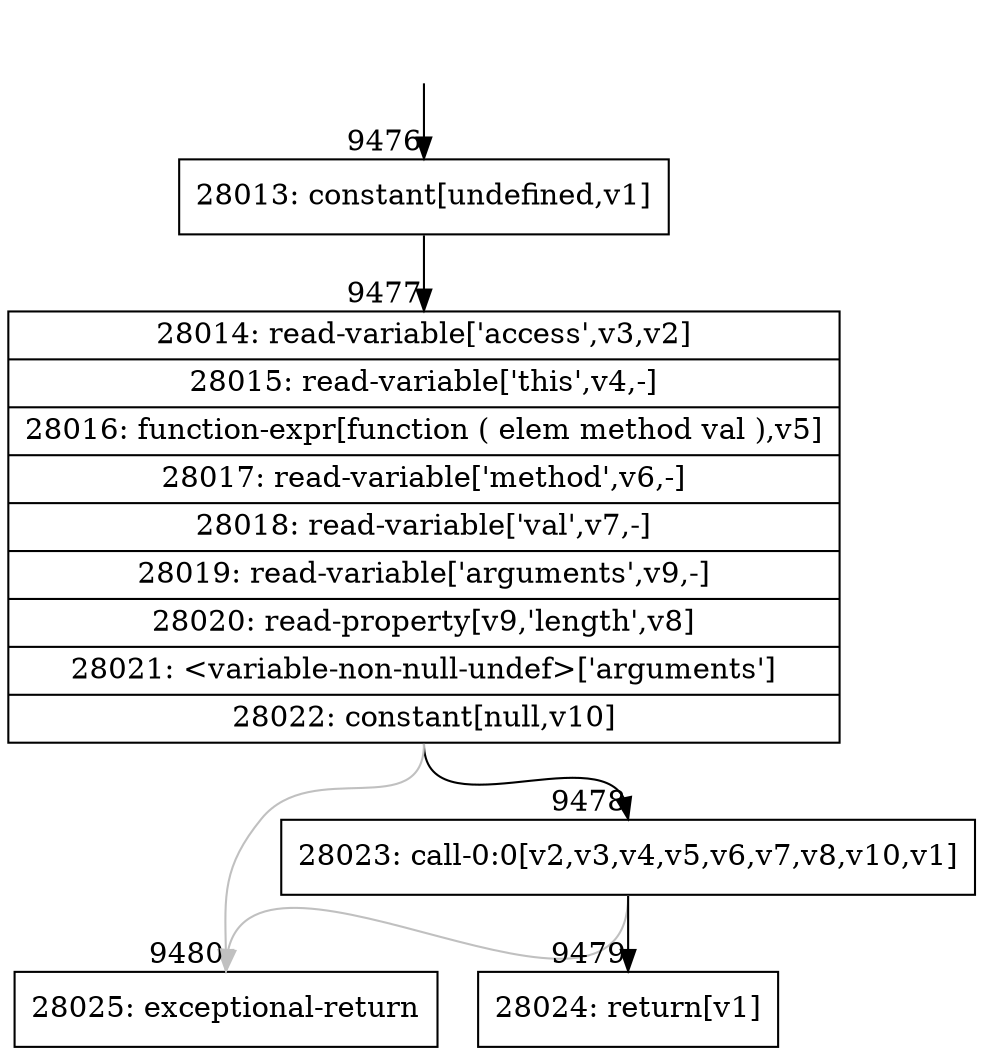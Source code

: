 digraph {
rankdir="TD"
BB_entry586[shape=none,label=""];
BB_entry586 -> BB9476 [tailport=s, headport=n, headlabel="    9476"]
BB9476 [shape=record label="{28013: constant[undefined,v1]}" ] 
BB9476 -> BB9477 [tailport=s, headport=n, headlabel="      9477"]
BB9477 [shape=record label="{28014: read-variable['access',v3,v2]|28015: read-variable['this',v4,-]|28016: function-expr[function ( elem method val ),v5]|28017: read-variable['method',v6,-]|28018: read-variable['val',v7,-]|28019: read-variable['arguments',v9,-]|28020: read-property[v9,'length',v8]|28021: \<variable-non-null-undef\>['arguments']|28022: constant[null,v10]}" ] 
BB9477 -> BB9478 [tailport=s, headport=n, headlabel="      9478"]
BB9477 -> BB9480 [tailport=s, headport=n, color=gray, headlabel="      9480"]
BB9478 [shape=record label="{28023: call-0:0[v2,v3,v4,v5,v6,v7,v8,v10,v1]}" ] 
BB9478 -> BB9479 [tailport=s, headport=n, headlabel="      9479"]
BB9478 -> BB9480 [tailport=s, headport=n, color=gray]
BB9479 [shape=record label="{28024: return[v1]}" ] 
BB9480 [shape=record label="{28025: exceptional-return}" ] 
}
